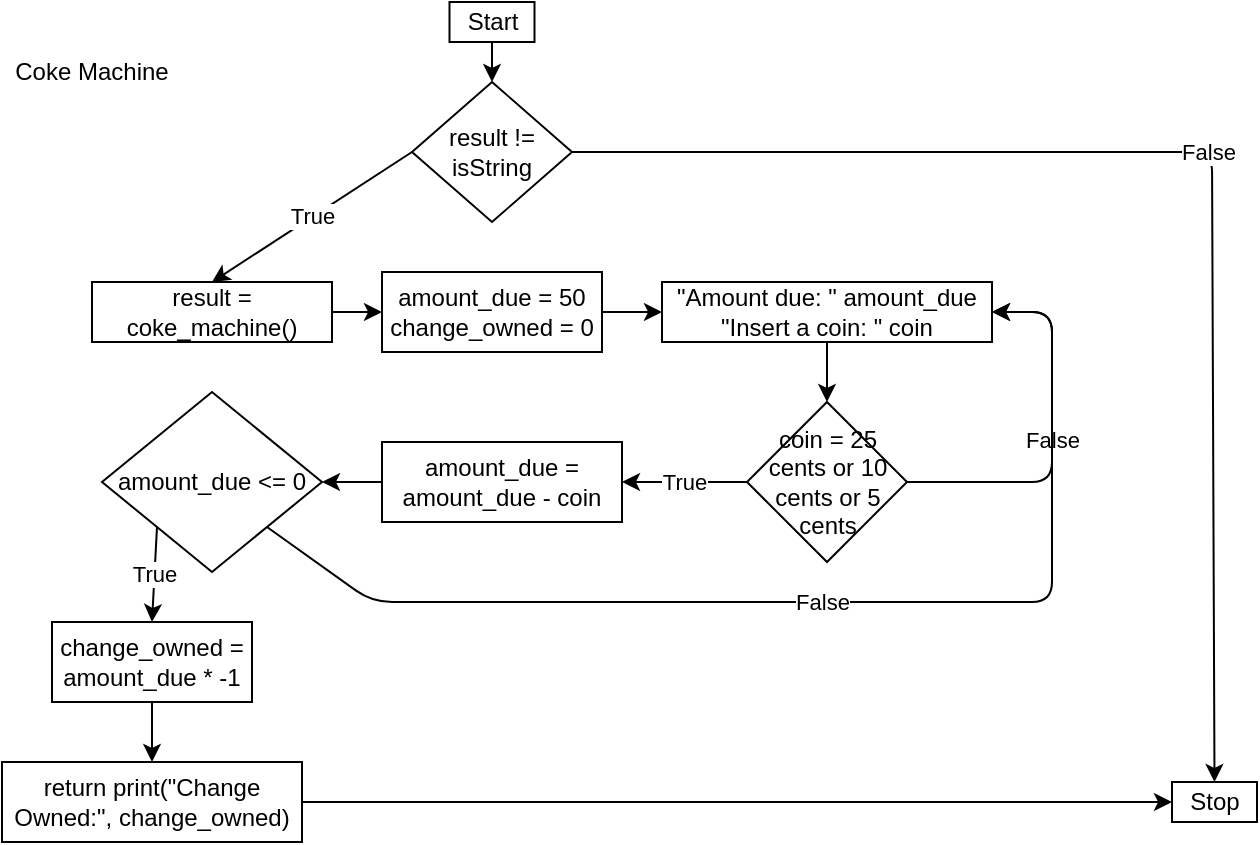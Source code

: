 <mxfile>
    <diagram id="kkcc0b1vJnssPRFx_Byt" name="Page-1">
        <mxGraphModel dx="1404" dy="531" grid="1" gridSize="10" guides="1" tooltips="1" connect="1" arrows="1" fold="1" page="1" pageScale="1" pageWidth="850" pageHeight="1100" math="0" shadow="0">
            <root>
                <mxCell id="0"/>
                <mxCell id="1" parent="0"/>
                <mxCell id="15" style="edgeStyle=none;html=1;exitX=0.5;exitY=1;exitDx=0;exitDy=0;entryX=0.5;entryY=0;entryDx=0;entryDy=0;" edge="1" parent="1" source="2" target="14">
                    <mxGeometry relative="1" as="geometry"/>
                </mxCell>
                <mxCell id="2" value="Start" style="rounded=0;whiteSpace=wrap;html=1;" vertex="1" parent="1">
                    <mxGeometry x="293.75" y="40" width="42.5" height="20" as="geometry"/>
                </mxCell>
                <mxCell id="3" value="Coke Machine" style="text;html=1;strokeColor=none;fillColor=none;align=center;verticalAlign=middle;whiteSpace=wrap;rounded=0;" vertex="1" parent="1">
                    <mxGeometry x="70" y="60" width="90" height="30" as="geometry"/>
                </mxCell>
                <mxCell id="27" value="False" style="edgeStyle=none;html=1;exitX=1;exitY=0.5;exitDx=0;exitDy=0;entryX=1;entryY=0.5;entryDx=0;entryDy=0;" edge="1" parent="1" source="4" target="22">
                    <mxGeometry relative="1" as="geometry">
                        <Array as="points">
                            <mxPoint x="595" y="280"/>
                            <mxPoint x="595" y="195"/>
                        </Array>
                    </mxGeometry>
                </mxCell>
                <mxCell id="28" value="True" style="edgeStyle=none;html=1;exitX=0;exitY=0.5;exitDx=0;exitDy=0;entryX=1;entryY=0.5;entryDx=0;entryDy=0;" edge="1" parent="1" source="4" target="9">
                    <mxGeometry relative="1" as="geometry"/>
                </mxCell>
                <mxCell id="4" value="coin = 25 cents or 10 cents or 5 cents" style="rhombus;whiteSpace=wrap;html=1;" vertex="1" parent="1">
                    <mxGeometry x="442.5" y="240" width="80" height="80" as="geometry"/>
                </mxCell>
                <mxCell id="32" style="edgeStyle=none;html=1;exitX=0;exitY=0.5;exitDx=0;exitDy=0;entryX=1;entryY=0.5;entryDx=0;entryDy=0;" edge="1" parent="1" source="9" target="10">
                    <mxGeometry relative="1" as="geometry"/>
                </mxCell>
                <mxCell id="9" value="amount_due = amount_due - coin" style="rounded=0;whiteSpace=wrap;html=1;" vertex="1" parent="1">
                    <mxGeometry x="260" y="260" width="120" height="40" as="geometry"/>
                </mxCell>
                <mxCell id="33" value="False" style="edgeStyle=none;html=1;exitX=1;exitY=1;exitDx=0;exitDy=0;entryX=1;entryY=0.5;entryDx=0;entryDy=0;" edge="1" parent="1" source="10" target="22">
                    <mxGeometry relative="1" as="geometry">
                        <Array as="points">
                            <mxPoint x="255" y="340"/>
                            <mxPoint x="595" y="340"/>
                            <mxPoint x="595" y="270"/>
                            <mxPoint x="595" y="195"/>
                        </Array>
                    </mxGeometry>
                </mxCell>
                <mxCell id="34" value="True" style="edgeStyle=none;html=1;exitX=0;exitY=1;exitDx=0;exitDy=0;entryX=0.5;entryY=0;entryDx=0;entryDy=0;" edge="1" parent="1" source="10" target="11">
                    <mxGeometry relative="1" as="geometry"/>
                </mxCell>
                <mxCell id="10" value="amount_due &amp;lt;= 0" style="rhombus;whiteSpace=wrap;html=1;" vertex="1" parent="1">
                    <mxGeometry x="120" y="235" width="110" height="90" as="geometry"/>
                </mxCell>
                <mxCell id="36" style="edgeStyle=none;html=1;exitX=0.5;exitY=1;exitDx=0;exitDy=0;entryX=0.5;entryY=0;entryDx=0;entryDy=0;" edge="1" parent="1" source="11" target="35">
                    <mxGeometry relative="1" as="geometry"/>
                </mxCell>
                <mxCell id="11" value="change_owned = amount_due * -1" style="rounded=0;whiteSpace=wrap;html=1;" vertex="1" parent="1">
                    <mxGeometry x="95" y="350" width="100" height="40" as="geometry"/>
                </mxCell>
                <mxCell id="25" style="edgeStyle=none;html=1;exitX=1;exitY=0.5;exitDx=0;exitDy=0;entryX=0;entryY=0.5;entryDx=0;entryDy=0;" edge="1" parent="1" source="13" target="22">
                    <mxGeometry relative="1" as="geometry"/>
                </mxCell>
                <mxCell id="13" value="amount_due = 50&lt;br&gt;change_owned = 0" style="rounded=0;whiteSpace=wrap;html=1;" vertex="1" parent="1">
                    <mxGeometry x="260" y="175" width="110" height="40" as="geometry"/>
                </mxCell>
                <mxCell id="20" value="False" style="edgeStyle=none;html=1;exitX=1;exitY=0.5;exitDx=0;exitDy=0;entryX=0.5;entryY=0;entryDx=0;entryDy=0;" edge="1" parent="1" source="14" target="18">
                    <mxGeometry relative="1" as="geometry">
                        <Array as="points">
                            <mxPoint x="675" y="115"/>
                        </Array>
                    </mxGeometry>
                </mxCell>
                <mxCell id="21" value="True" style="edgeStyle=none;html=1;exitX=0;exitY=0.5;exitDx=0;exitDy=0;entryX=0.5;entryY=0;entryDx=0;entryDy=0;" edge="1" parent="1" source="14" target="16">
                    <mxGeometry relative="1" as="geometry">
                        <mxPoint x="196" y="170" as="targetPoint"/>
                    </mxGeometry>
                </mxCell>
                <mxCell id="14" value="result != isString" style="rhombus;whiteSpace=wrap;html=1;" vertex="1" parent="1">
                    <mxGeometry x="275" y="80" width="80" height="70" as="geometry"/>
                </mxCell>
                <mxCell id="23" style="edgeStyle=none;html=1;entryX=0;entryY=0.5;entryDx=0;entryDy=0;exitX=1;exitY=0.5;exitDx=0;exitDy=0;" edge="1" parent="1" source="16" target="13">
                    <mxGeometry relative="1" as="geometry">
                        <mxPoint x="245" y="200" as="sourcePoint"/>
                    </mxGeometry>
                </mxCell>
                <mxCell id="16" value="result = coke_machine()" style="rounded=0;whiteSpace=wrap;html=1;" vertex="1" parent="1">
                    <mxGeometry x="115" y="180" width="120" height="30" as="geometry"/>
                </mxCell>
                <mxCell id="18" value="Stop" style="rounded=0;whiteSpace=wrap;html=1;" vertex="1" parent="1">
                    <mxGeometry x="655" y="430" width="42.5" height="20" as="geometry"/>
                </mxCell>
                <mxCell id="24" style="edgeStyle=none;html=1;exitX=0.5;exitY=1;exitDx=0;exitDy=0;entryX=0.5;entryY=0;entryDx=0;entryDy=0;" edge="1" parent="1" source="22" target="4">
                    <mxGeometry relative="1" as="geometry"/>
                </mxCell>
                <mxCell id="22" value="&quot;Amount due: &quot; amount_due&lt;br&gt;&quot;Insert a coin: &quot; coin" style="rounded=0;whiteSpace=wrap;html=1;" vertex="1" parent="1">
                    <mxGeometry x="400" y="180" width="165" height="30" as="geometry"/>
                </mxCell>
                <mxCell id="37" style="edgeStyle=none;html=1;exitX=1;exitY=0.5;exitDx=0;exitDy=0;entryX=0;entryY=0.5;entryDx=0;entryDy=0;" edge="1" parent="1" source="35" target="18">
                    <mxGeometry relative="1" as="geometry"/>
                </mxCell>
                <mxCell id="35" value="return print(&quot;Change Owned:&quot;, change_owned)" style="rounded=0;whiteSpace=wrap;html=1;" vertex="1" parent="1">
                    <mxGeometry x="70" y="420" width="150" height="40" as="geometry"/>
                </mxCell>
            </root>
        </mxGraphModel>
    </diagram>
</mxfile>